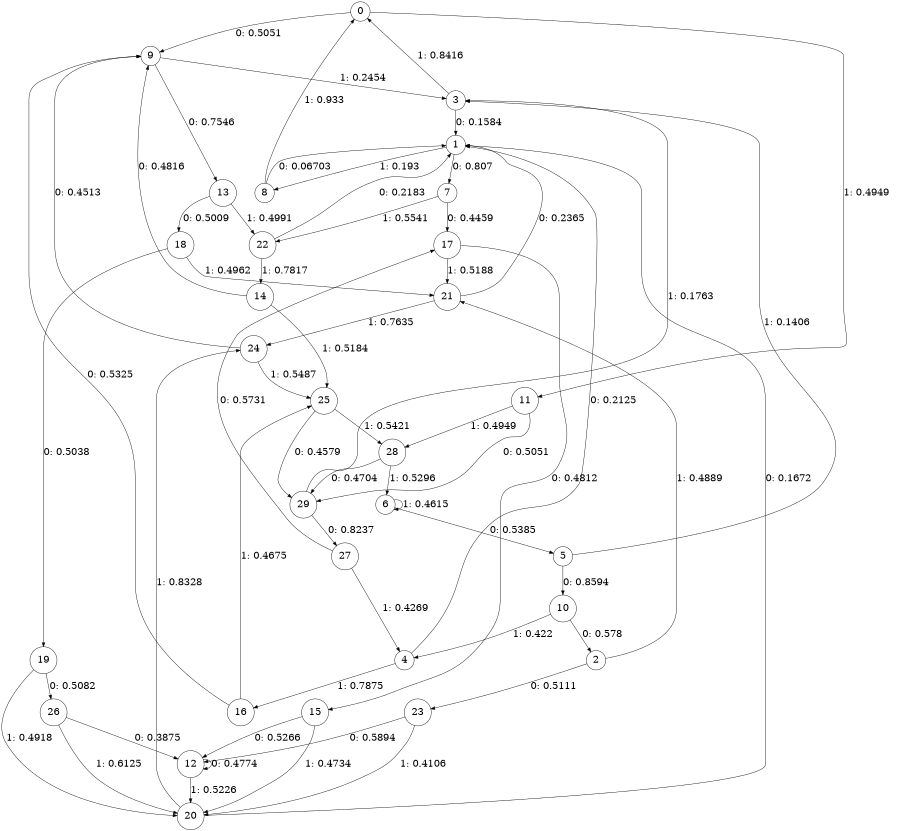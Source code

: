 digraph "ch33faceL9" {
size = "6,8.5";
ratio = "fill";
node [shape = circle];
node [fontsize = 24];
edge [fontsize = 24];
0 -> 9 [label = "0: 0.5051   "];
0 -> 11 [label = "1: 0.4949   "];
1 -> 7 [label = "0: 0.807    "];
1 -> 8 [label = "1: 0.193    "];
2 -> 23 [label = "0: 0.5111   "];
2 -> 21 [label = "1: 0.4889   "];
3 -> 1 [label = "0: 0.1584   "];
3 -> 0 [label = "1: 0.8416   "];
4 -> 1 [label = "0: 0.2125   "];
4 -> 16 [label = "1: 0.7875   "];
5 -> 10 [label = "0: 0.8594   "];
5 -> 3 [label = "1: 0.1406   "];
6 -> 5 [label = "0: 0.5385   "];
6 -> 6 [label = "1: 0.4615   "];
7 -> 17 [label = "0: 0.4459   "];
7 -> 22 [label = "1: 0.5541   "];
8 -> 1 [label = "0: 0.06703  "];
8 -> 0 [label = "1: 0.933    "];
9 -> 13 [label = "0: 0.7546   "];
9 -> 3 [label = "1: 0.2454   "];
10 -> 2 [label = "0: 0.578    "];
10 -> 4 [label = "1: 0.422    "];
11 -> 29 [label = "0: 0.5051   "];
11 -> 28 [label = "1: 0.4949   "];
12 -> 12 [label = "0: 0.4774   "];
12 -> 20 [label = "1: 0.5226   "];
13 -> 18 [label = "0: 0.5009   "];
13 -> 22 [label = "1: 0.4991   "];
14 -> 9 [label = "0: 0.4816   "];
14 -> 25 [label = "1: 0.5184   "];
15 -> 12 [label = "0: 0.5266   "];
15 -> 20 [label = "1: 0.4734   "];
16 -> 9 [label = "0: 0.5325   "];
16 -> 25 [label = "1: 0.4675   "];
17 -> 15 [label = "0: 0.4812   "];
17 -> 21 [label = "1: 0.5188   "];
18 -> 19 [label = "0: 0.5038   "];
18 -> 21 [label = "1: 0.4962   "];
19 -> 26 [label = "0: 0.5082   "];
19 -> 20 [label = "1: 0.4918   "];
20 -> 1 [label = "0: 0.1672   "];
20 -> 24 [label = "1: 0.8328   "];
21 -> 1 [label = "0: 0.2365   "];
21 -> 24 [label = "1: 0.7635   "];
22 -> 1 [label = "0: 0.2183   "];
22 -> 14 [label = "1: 0.7817   "];
23 -> 12 [label = "0: 0.5894   "];
23 -> 20 [label = "1: 0.4106   "];
24 -> 9 [label = "0: 0.4513   "];
24 -> 25 [label = "1: 0.5487   "];
25 -> 29 [label = "0: 0.4579   "];
25 -> 28 [label = "1: 0.5421   "];
26 -> 12 [label = "0: 0.3875   "];
26 -> 20 [label = "1: 0.6125   "];
27 -> 17 [label = "0: 0.5731   "];
27 -> 4 [label = "1: 0.4269   "];
28 -> 29 [label = "0: 0.4704   "];
28 -> 6 [label = "1: 0.5296   "];
29 -> 27 [label = "0: 0.8237   "];
29 -> 3 [label = "1: 0.1763   "];
}